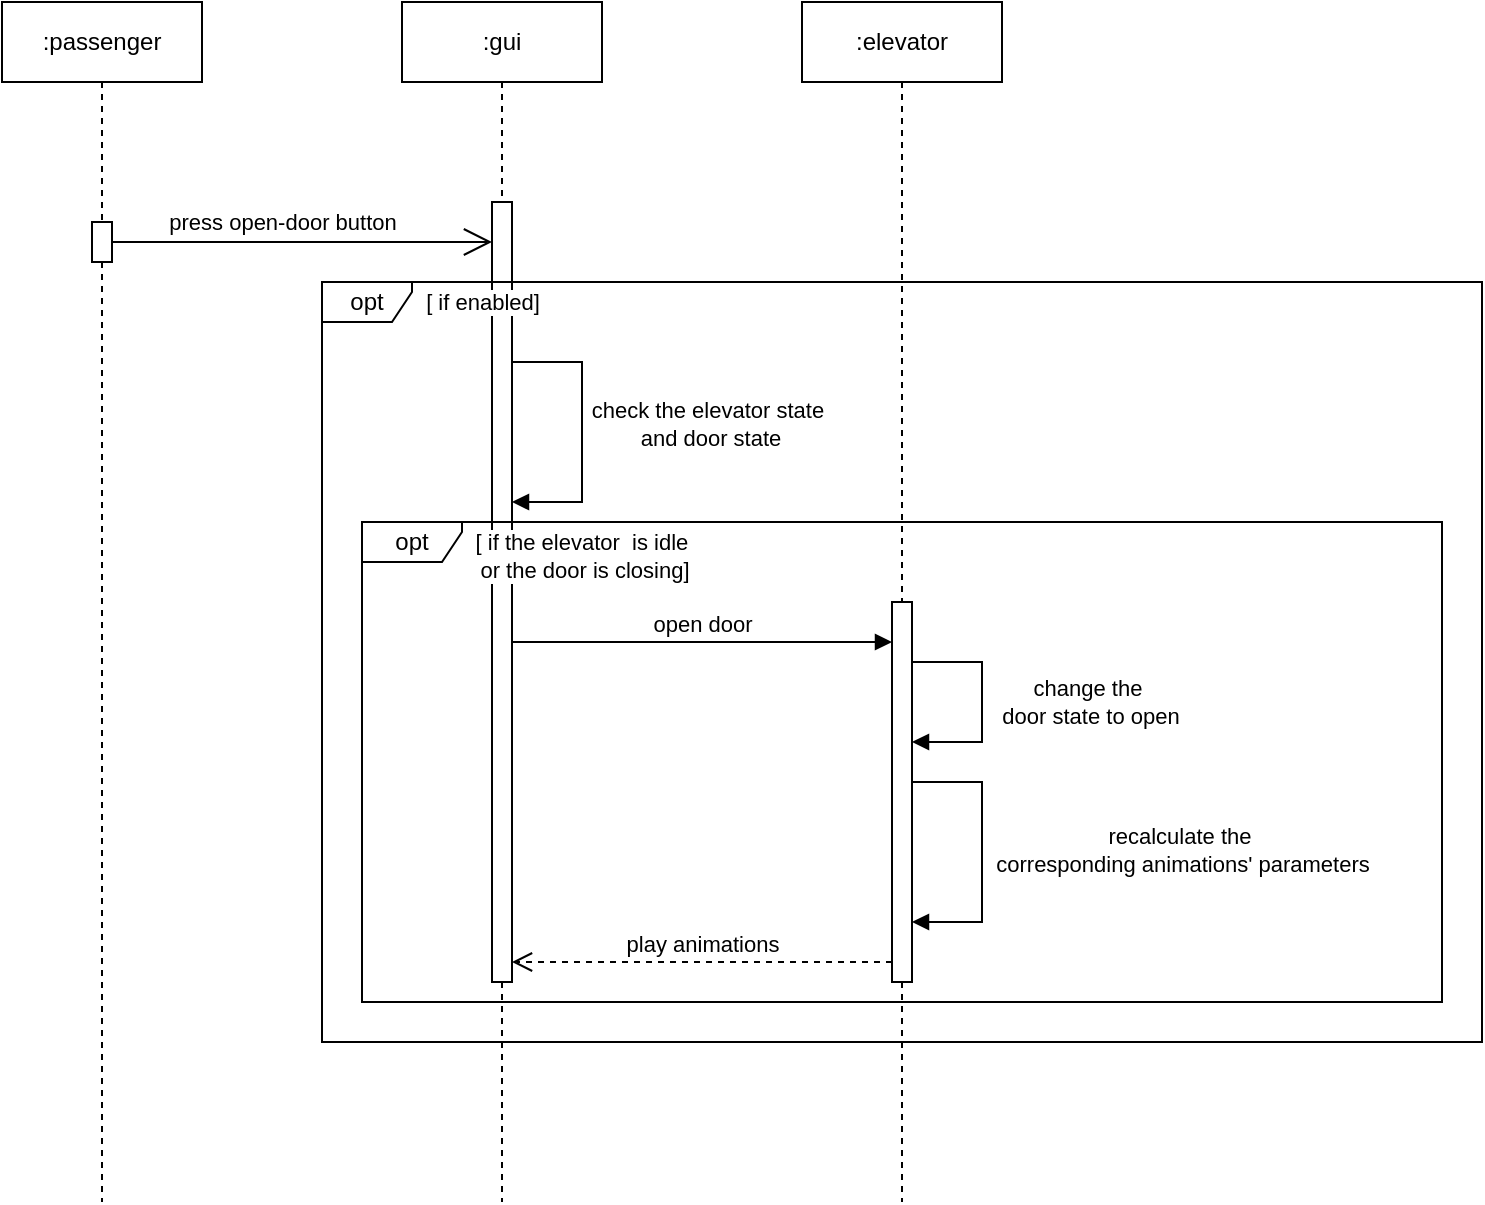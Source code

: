 <mxfile version="24.2.5" type="device">
  <diagram name="Page-1" id="2YBvvXClWsGukQMizWep">
    <mxGraphModel dx="1119" dy="659" grid="1" gridSize="10" guides="1" tooltips="1" connect="1" arrows="1" fold="1" page="1" pageScale="1" pageWidth="850" pageHeight="1100" math="0" shadow="0">
      <root>
        <mxCell id="0" />
        <mxCell id="1" parent="0" />
        <mxCell id="aM9ryv3xv72pqoxQDRHE-1" value=":passenger" style="shape=umlLifeline;perimeter=lifelinePerimeter;whiteSpace=wrap;html=1;container=0;dropTarget=0;collapsible=0;recursiveResize=0;outlineConnect=0;portConstraint=eastwest;newEdgeStyle={&quot;edgeStyle&quot;:&quot;elbowEdgeStyle&quot;,&quot;elbow&quot;:&quot;vertical&quot;,&quot;curved&quot;:0,&quot;rounded&quot;:0};" parent="1" vertex="1">
          <mxGeometry x="40" y="40" width="100" height="600" as="geometry" />
        </mxCell>
        <mxCell id="E3HLz6WKEP3IaX9j87WI-4" value="" style="html=1;points=[[0,0,0,0,5],[0,1,0,0,-5],[1,0,0,0,5],[1,1,0,0,-5]];perimeter=orthogonalPerimeter;outlineConnect=0;targetShapes=umlLifeline;portConstraint=eastwest;newEdgeStyle={&quot;curved&quot;:0,&quot;rounded&quot;:0};" parent="aM9ryv3xv72pqoxQDRHE-1" vertex="1">
          <mxGeometry x="45" y="110" width="10" height="20" as="geometry" />
        </mxCell>
        <mxCell id="aM9ryv3xv72pqoxQDRHE-5" value=":gui" style="shape=umlLifeline;perimeter=lifelinePerimeter;whiteSpace=wrap;html=1;container=0;dropTarget=0;collapsible=0;recursiveResize=0;outlineConnect=0;portConstraint=eastwest;newEdgeStyle={&quot;edgeStyle&quot;:&quot;elbowEdgeStyle&quot;,&quot;elbow&quot;:&quot;vertical&quot;,&quot;curved&quot;:0,&quot;rounded&quot;:0};" parent="1" vertex="1">
          <mxGeometry x="240" y="40" width="100" height="600" as="geometry" />
        </mxCell>
        <mxCell id="E3HLz6WKEP3IaX9j87WI-7" value="" style="html=1;points=[[0,0,0,0,5],[0,1,0,0,-5],[1,0,0,0,5],[1,1,0,0,-5]];perimeter=orthogonalPerimeter;outlineConnect=0;targetShapes=umlLifeline;portConstraint=eastwest;newEdgeStyle={&quot;curved&quot;:0,&quot;rounded&quot;:0};" parent="aM9ryv3xv72pqoxQDRHE-5" vertex="1">
          <mxGeometry x="45" y="100" width="10" height="390" as="geometry" />
        </mxCell>
        <mxCell id="E3HLz6WKEP3IaX9j87WI-9" value="" style="html=1;align=left;spacingLeft=2;endArrow=block;rounded=0;edgeStyle=orthogonalEdgeStyle;curved=0;rounded=0;" parent="aM9ryv3xv72pqoxQDRHE-5" edge="1">
          <mxGeometry relative="1" as="geometry">
            <mxPoint x="55.0" y="180" as="sourcePoint" />
            <Array as="points">
              <mxPoint x="90" y="180" />
              <mxPoint x="90" y="250" />
              <mxPoint x="55" y="250" />
            </Array>
            <mxPoint x="55" y="250" as="targetPoint" />
          </mxGeometry>
        </mxCell>
        <mxCell id="E3HLz6WKEP3IaX9j87WI-12" value="[ if enabled]" style="edgeLabel;html=1;align=center;verticalAlign=middle;resizable=0;points=[];" parent="E3HLz6WKEP3IaX9j87WI-9" vertex="1" connectable="0">
          <mxGeometry x="-0.131" y="-3" relative="1" as="geometry">
            <mxPoint x="-47" y="-56" as="offset" />
          </mxGeometry>
        </mxCell>
        <mxCell id="E3HLz6WKEP3IaX9j87WI-15" value="check the elevator state&amp;nbsp;&lt;div&gt;and door state&lt;/div&gt;" style="edgeLabel;html=1;align=center;verticalAlign=middle;resizable=0;points=[];" parent="E3HLz6WKEP3IaX9j87WI-9" vertex="1" connectable="0">
          <mxGeometry x="-0.056" relative="1" as="geometry">
            <mxPoint x="64" as="offset" />
          </mxGeometry>
        </mxCell>
        <mxCell id="E3HLz6WKEP3IaX9j87WI-1" value=":elevator" style="shape=umlLifeline;perimeter=lifelinePerimeter;whiteSpace=wrap;html=1;container=0;dropTarget=0;collapsible=0;recursiveResize=0;outlineConnect=0;portConstraint=eastwest;newEdgeStyle={&quot;edgeStyle&quot;:&quot;elbowEdgeStyle&quot;,&quot;elbow&quot;:&quot;vertical&quot;,&quot;curved&quot;:0,&quot;rounded&quot;:0};" parent="1" vertex="1">
          <mxGeometry x="440" y="40" width="100" height="600" as="geometry" />
        </mxCell>
        <mxCell id="E3HLz6WKEP3IaX9j87WI-2" value="" style="endArrow=open;endFill=1;endSize=12;html=1;rounded=0;" parent="1" source="E3HLz6WKEP3IaX9j87WI-4" target="E3HLz6WKEP3IaX9j87WI-7" edge="1">
          <mxGeometry width="160" relative="1" as="geometry">
            <mxPoint x="100" y="160" as="sourcePoint" />
            <mxPoint x="280" y="160" as="targetPoint" />
          </mxGeometry>
        </mxCell>
        <mxCell id="E3HLz6WKEP3IaX9j87WI-3" value="press open-door button" style="edgeLabel;html=1;align=center;verticalAlign=middle;resizable=0;points=[];" parent="E3HLz6WKEP3IaX9j87WI-2" vertex="1" connectable="0">
          <mxGeometry x="0.195" y="-3" relative="1" as="geometry">
            <mxPoint x="-29" y="-13" as="offset" />
          </mxGeometry>
        </mxCell>
        <mxCell id="E3HLz6WKEP3IaX9j87WI-10" value="opt" style="shape=umlFrame;whiteSpace=wrap;html=1;pointerEvents=0;width=45;height=20;" parent="1" vertex="1">
          <mxGeometry x="200" y="180" width="580" height="380" as="geometry" />
        </mxCell>
        <mxCell id="E3HLz6WKEP3IaX9j87WI-16" value="" style="html=1;points=[[0,0,0,0,5],[0,1,0,0,-5],[1,0,0,0,5],[1,1,0,0,-5]];perimeter=orthogonalPerimeter;outlineConnect=0;targetShapes=umlLifeline;portConstraint=eastwest;newEdgeStyle={&quot;curved&quot;:0,&quot;rounded&quot;:0};" parent="1" vertex="1">
          <mxGeometry x="485" y="340" width="10" height="190" as="geometry" />
        </mxCell>
        <mxCell id="E3HLz6WKEP3IaX9j87WI-20" value="" style="html=1;align=left;spacingLeft=2;endArrow=block;rounded=0;edgeStyle=orthogonalEdgeStyle;curved=0;rounded=0;" parent="1" edge="1">
          <mxGeometry relative="1" as="geometry">
            <mxPoint x="495" y="370" as="sourcePoint" />
            <Array as="points">
              <mxPoint x="495" y="370" />
              <mxPoint x="530" y="370" />
              <mxPoint x="530" y="410" />
              <mxPoint x="495" y="410" />
            </Array>
            <mxPoint x="495" y="410" as="targetPoint" />
          </mxGeometry>
        </mxCell>
        <mxCell id="E3HLz6WKEP3IaX9j87WI-22" value="&lt;div&gt;change the&amp;nbsp;&lt;/div&gt;&lt;div&gt;door state to open&lt;/div&gt;" style="edgeLabel;html=1;align=center;verticalAlign=middle;resizable=0;points=[];" parent="E3HLz6WKEP3IaX9j87WI-20" vertex="1" connectable="0">
          <mxGeometry x="-0.056" relative="1" as="geometry">
            <mxPoint x="54" y="3" as="offset" />
          </mxGeometry>
        </mxCell>
        <mxCell id="OrdkTKItzonMkT8mRh5r-1" value="opt" style="shape=umlFrame;whiteSpace=wrap;html=1;pointerEvents=0;width=50;height=20;" parent="1" vertex="1">
          <mxGeometry x="220" y="300" width="540" height="240" as="geometry" />
        </mxCell>
        <mxCell id="OrdkTKItzonMkT8mRh5r-3" value="open door" style="html=1;verticalAlign=bottom;endArrow=block;curved=0;rounded=0;" parent="1" edge="1">
          <mxGeometry width="80" relative="1" as="geometry">
            <mxPoint x="295" y="360" as="sourcePoint" />
            <mxPoint x="485" y="360" as="targetPoint" />
          </mxGeometry>
        </mxCell>
        <mxCell id="OrdkTKItzonMkT8mRh5r-4" value="[ if the elevator&amp;nbsp; is idle&amp;nbsp;&lt;div&gt;or the door is closing]&lt;/div&gt;" style="edgeLabel;html=1;align=center;verticalAlign=middle;resizable=0;points=[];" parent="1" vertex="1" connectable="0">
          <mxGeometry x="331" y="317.003" as="geometry" />
        </mxCell>
        <mxCell id="OrdkTKItzonMkT8mRh5r-5" value="" style="html=1;align=left;spacingLeft=2;endArrow=block;rounded=0;edgeStyle=orthogonalEdgeStyle;curved=0;rounded=0;" parent="1" edge="1" source="E3HLz6WKEP3IaX9j87WI-16">
          <mxGeometry relative="1" as="geometry">
            <mxPoint x="490" y="430" as="sourcePoint" />
            <Array as="points">
              <mxPoint x="530" y="430" />
              <mxPoint x="530" y="500" />
            </Array>
            <mxPoint x="495" y="500" as="targetPoint" />
          </mxGeometry>
        </mxCell>
        <mxCell id="OrdkTKItzonMkT8mRh5r-7" value="&lt;div&gt;recalculate the&amp;nbsp;&lt;/div&gt;&lt;div&gt;corresponding animations&#39; parameters&lt;/div&gt;" style="edgeLabel;html=1;align=center;verticalAlign=middle;resizable=0;points=[];" parent="OrdkTKItzonMkT8mRh5r-5" vertex="1" connectable="0">
          <mxGeometry x="-0.056" relative="1" as="geometry">
            <mxPoint x="100" y="3" as="offset" />
          </mxGeometry>
        </mxCell>
        <mxCell id="OrdkTKItzonMkT8mRh5r-8" value="play animations" style="html=1;verticalAlign=bottom;endArrow=open;dashed=1;endSize=8;curved=0;rounded=0;" parent="1" edge="1">
          <mxGeometry relative="1" as="geometry">
            <mxPoint x="485" y="520" as="sourcePoint" />
            <mxPoint x="295" y="520" as="targetPoint" />
            <Array as="points" />
          </mxGeometry>
        </mxCell>
      </root>
    </mxGraphModel>
  </diagram>
</mxfile>
